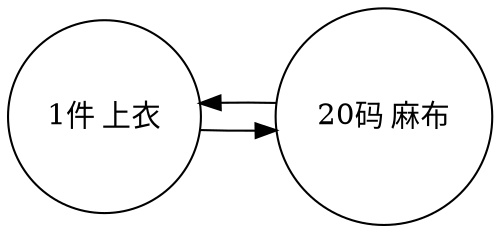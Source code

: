 digraph 价值形式理论 {
    rankdir=LR;
    node [shape=circle];
    "1件 上衣" -> "20码 麻布";
    "20码 麻布" -> "1件 上衣";
}
